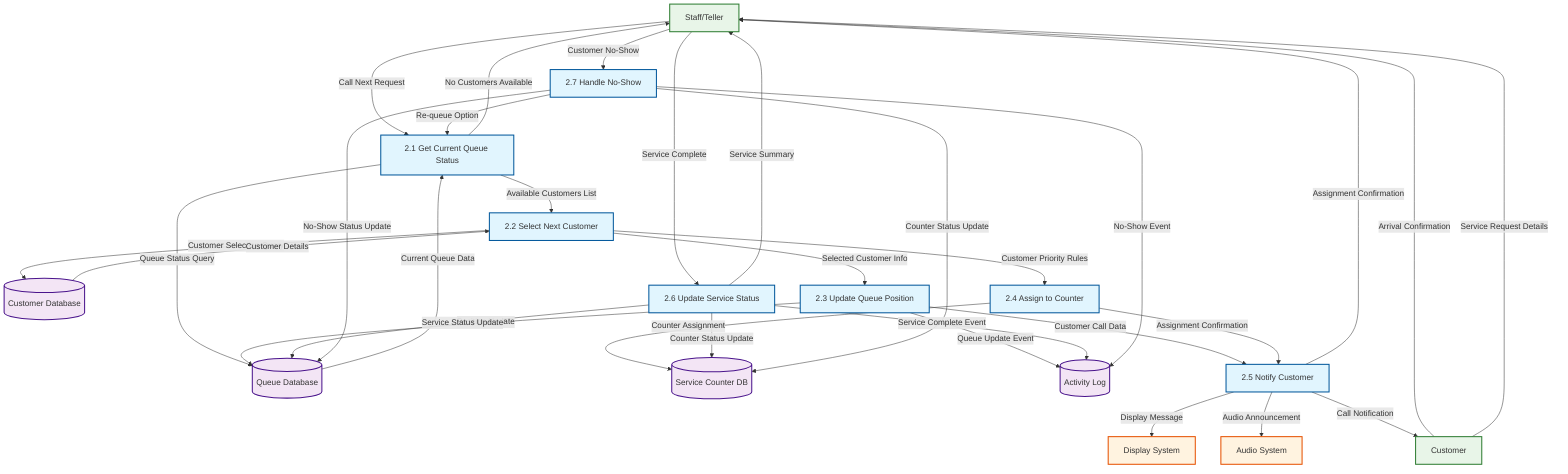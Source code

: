 flowchart TD
    %% External Entities
    STAFF[Staff/Teller]
    CUST[Customer]
    DISPLAY[Display System]
    AUDIO[Audio System]
    
    %% Data Stores
    DS1[(Queue Database)]
    DS2[(Service Counter DB)]
    DS3[(Customer Database)]
    DS4[(Activity Log)]
    
    %% Processes
    P1[2.1 Get Current Queue Status]
    P2[2.2 Select Next Customer]
    P3[2.3 Update Queue Position]
    P4[2.4 Assign to Counter]
    P5[2.5 Notify Customer]
    P6[2.6 Update Service Status]
    P7[2.7 Handle No-Show]
    
    %% Staff Initiated Flows
    STAFF -->|Call Next Request| P1
    STAFF -->|Service Complete| P6
    STAFF -->|Customer No-Show| P7
    
    %% Get Queue Status
    P1 -->|Queue Status Query| DS1
    DS1 -->|Current Queue Data| P1
    P1 -->|Available Customers List| P2
    P1 -->|No Customers Available| STAFF
    
    %% Select Next Customer
    P2 -->|Customer Selection Query| DS3
    DS3 -->|Customer Details| P2
    P2 -->|Selected Customer Info| P3
    P2 -->|Customer Priority Rules| P4
    
    %% Update Queue Position
    P3 -->|Position Update| DS1
    P3 -->|Queue Update Event| DS4
    P3 -->|Customer Call Data| P5
    
    %% Assign to Counter
    P4 -->|Counter Assignment| DS2
    P4 -->|Assignment Confirmation| P5
    
    %% Notify Customer
    P5 -->|Display Message| DISPLAY
    P5 -->|Audio Announcement| AUDIO
    P5 -->|Call Notification| CUST
    P5 -->|Assignment Confirmation| STAFF
    
    %% Service Complete
    P6 -->|Service Status Update| DS1
    P6 -->|Counter Status Update| DS2
    P6 -->|Service Complete Event| DS4
    P6 -->|Service Summary| STAFF
    
    %% Handle No-Show
    P7 -->|No-Show Status Update| DS1
    P7 -->|Counter Status Update| DS2
    P7 -->|No-Show Event| DS4
    P7 -->|Re-queue Option| P1
    
    %% Customer Response
    CUST -->|Arrival Confirmation| STAFF
    CUST -->|Service Request Details| STAFF
    
    %% Styling
    classDef process fill:#e1f5fe,stroke:#01579b,stroke-width:2px
    classDef datastore fill:#f3e5f5,stroke:#4a148c,stroke-width:2px
    classDef entity fill:#e8f5e8,stroke:#2e7d32,stroke-width:2px
    classDef system fill:#fff3e0,stroke:#e65100,stroke-width:2px
    
    class P1,P2,P3,P4,P5,P6,P7 process
    class DS1,DS2,DS3,DS4 datastore
    class STAFF,CUST entity
    class DISPLAY,AUDIO system